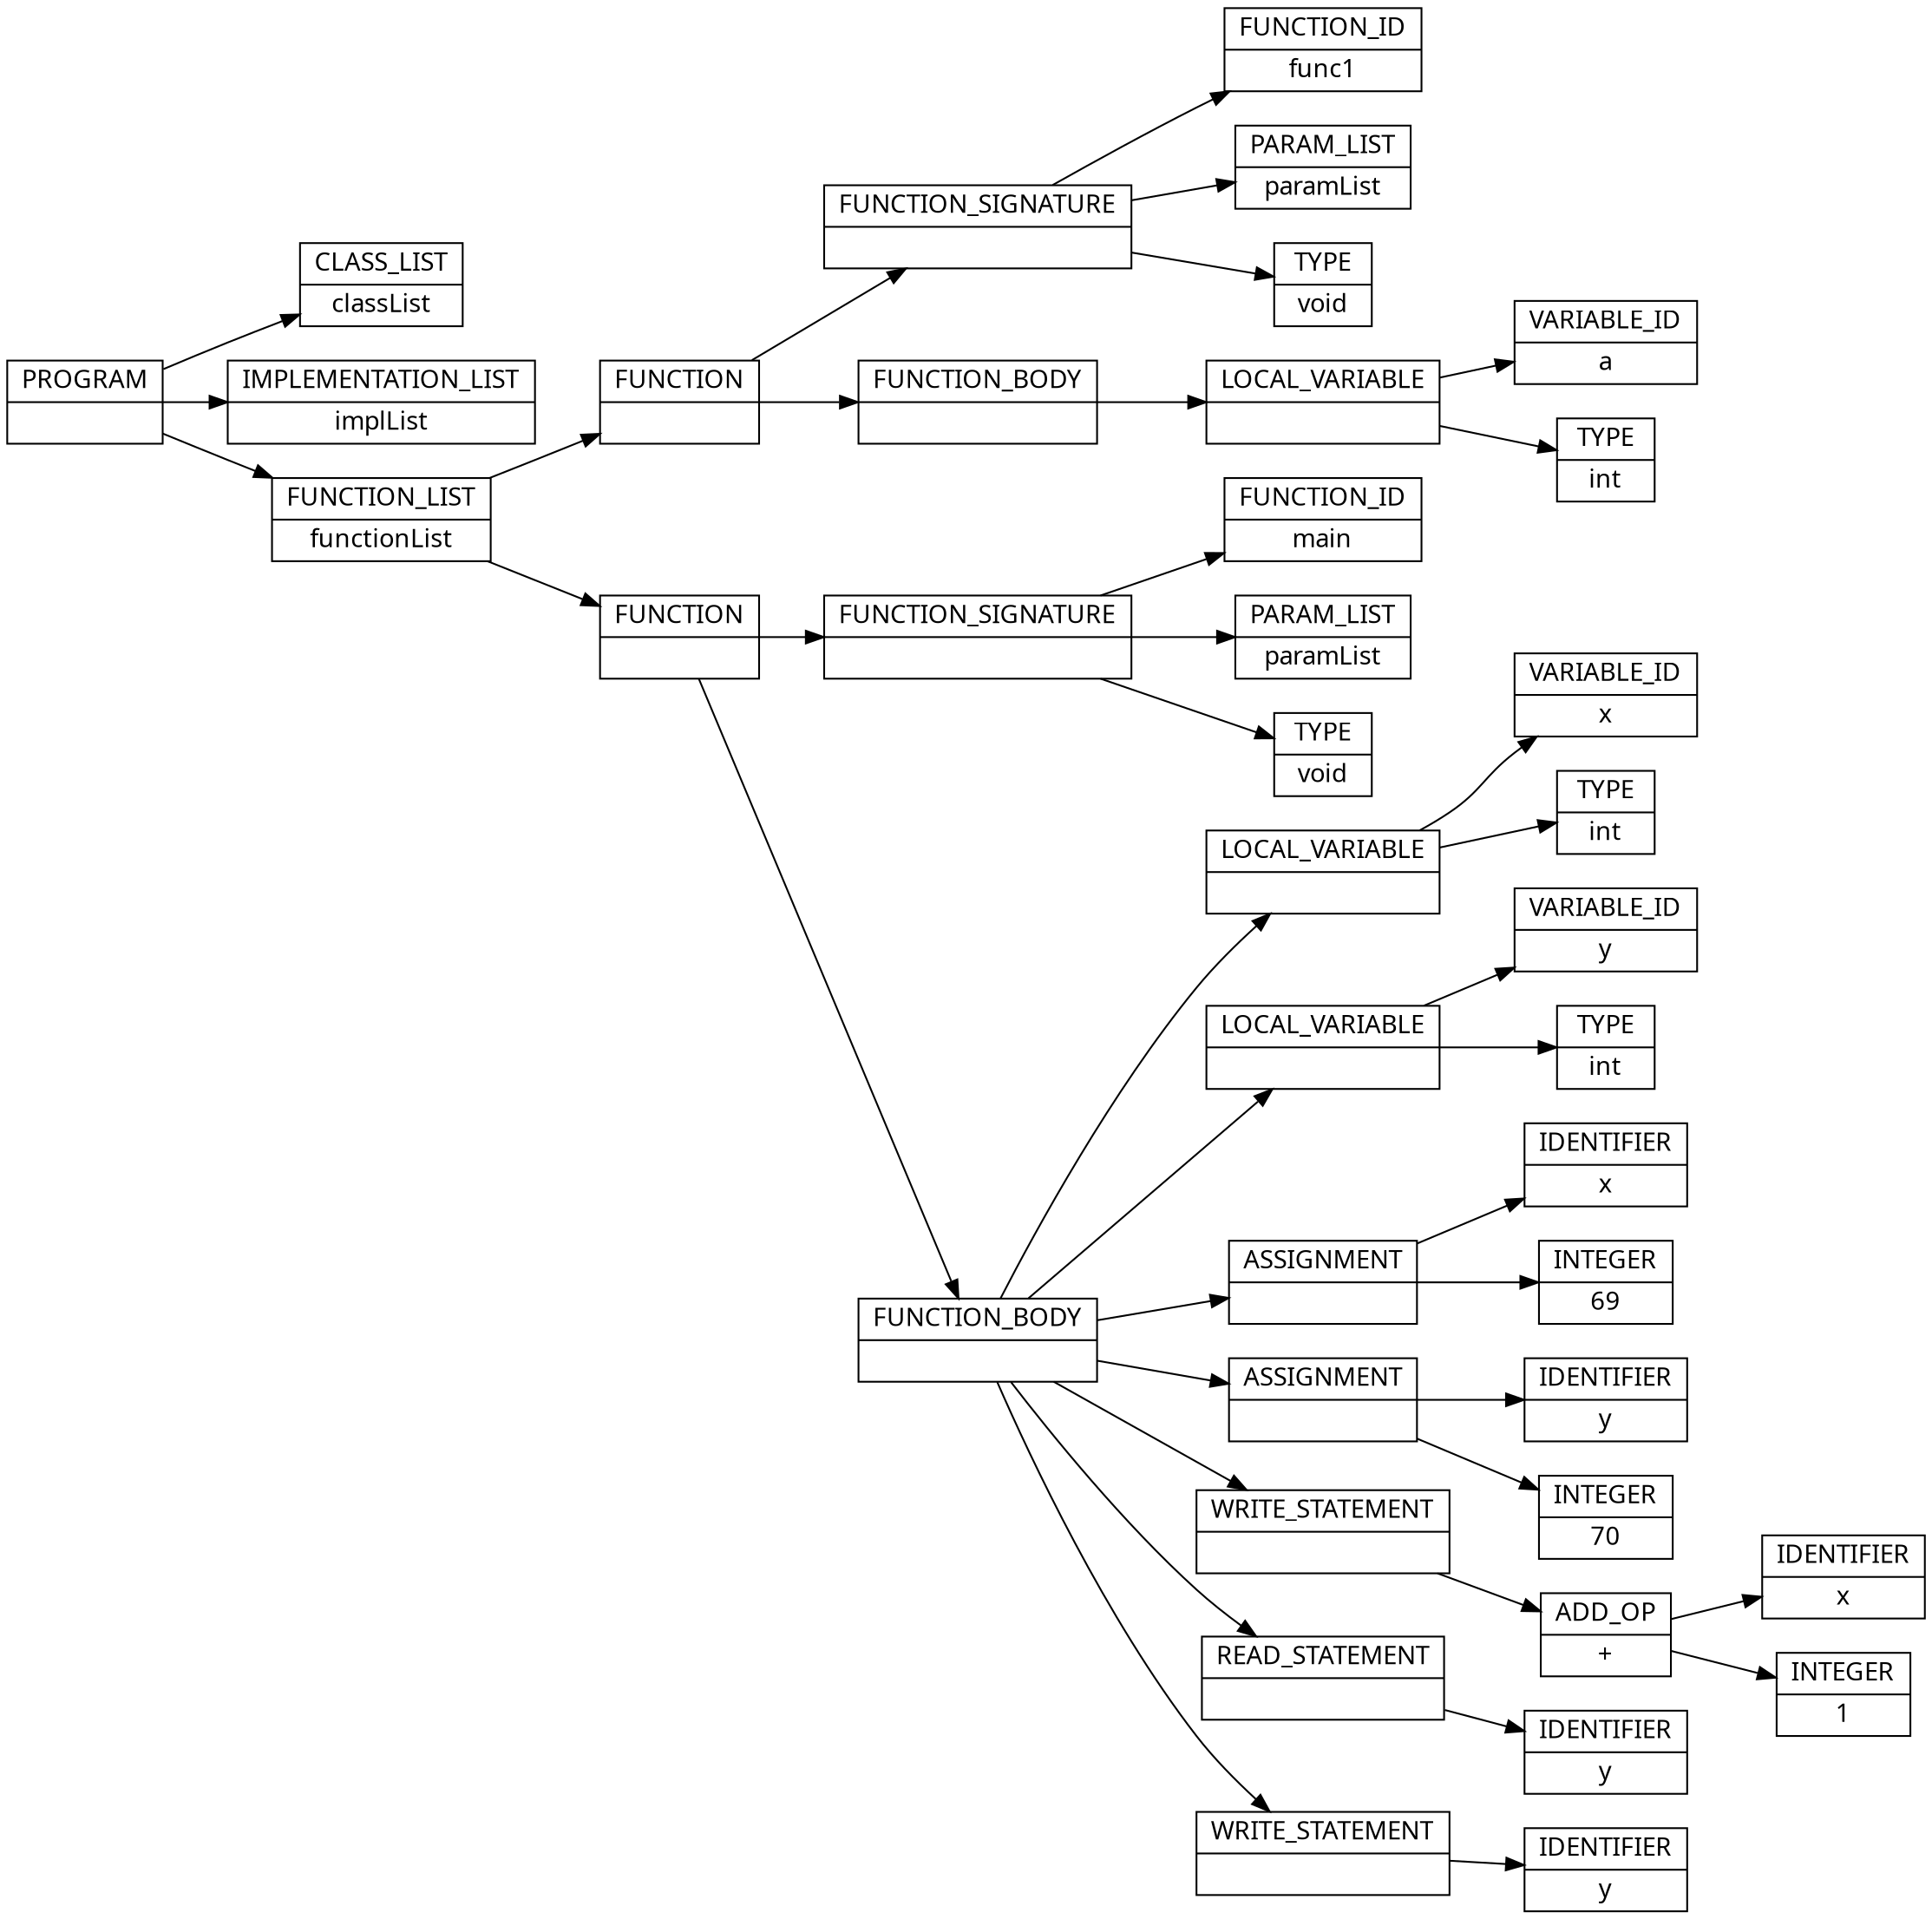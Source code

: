 digraph AST {
  node [shape=record];
    node [fontname=Sans];charset="UTF-8" splines=true splines=spline rankdir =LR
  node3 [label="PROGRAM |  "];
  node0 [label="CLASS_LIST | classList "];
  node1 [label="IMPLEMENTATION_LIST | implList "];
  node2 [label="FUNCTION_LIST | functionList "];
  node12 [label="FUNCTION |  "];
  node7 [label="FUNCTION_SIGNATURE |  "];
  node4 [label="FUNCTION_ID | func1 "];
  node5 [label="PARAM_LIST | paramList "];
  node6 [label="TYPE | void "];
  node8 [label="FUNCTION_BODY |  "];
  node11 [label="LOCAL_VARIABLE |  "];
  node9 [label="VARIABLE_ID | a "];
  node10 [label="TYPE | int "];
  node40 [label="FUNCTION |  "];
  node16 [label="FUNCTION_SIGNATURE |  "];
  node13 [label="FUNCTION_ID | main "];
  node14 [label="PARAM_LIST | paramList "];
  node15 [label="TYPE | void "];
  node17 [label="FUNCTION_BODY |  "];
  node20 [label="LOCAL_VARIABLE |  "];
  node18 [label="VARIABLE_ID | x "];
  node19 [label="TYPE | int "];
  node23 [label="LOCAL_VARIABLE |  "];
  node21 [label="VARIABLE_ID | y "];
  node22 [label="TYPE | int "];
  node27 [label="ASSIGNMENT |  "];
  node24 [label="IDENTIFIER | x "];
  node26 [label="INTEGER | 69 "];
  node31 [label="ASSIGNMENT |  "];
  node28 [label="IDENTIFIER | y "];
  node30 [label="INTEGER | 70 "];
  node35 [label="WRITE_STATEMENT |  "];
  node33 [label="ADD_OP | + "];
  node32 [label="IDENTIFIER | x "];
  node34 [label="INTEGER | 1 "];
  node37 [label="READ_STATEMENT |  "];
  node36 [label="IDENTIFIER | y "];
  node39 [label="WRITE_STATEMENT |  "];
  node38 [label="IDENTIFIER | y "];
  node3 -> node0;
  node3 -> node1;
  node3 -> node2;
  node2 -> node12;
  node12 -> node7;
  node7 -> node4;
  node7 -> node5;
  node7 -> node6;
  node12 -> node8;
  node8 -> node11;
  node11 -> node9;
  node11 -> node10;
  node2 -> node40;
  node40 -> node16;
  node16 -> node13;
  node16 -> node14;
  node16 -> node15;
  node40 -> node17;
  node17 -> node20;
  node20 -> node18;
  node20 -> node19;
  node17 -> node23;
  node23 -> node21;
  node23 -> node22;
  node17 -> node27;
  node27 -> node24;
  node27 -> node26;
  node17 -> node31;
  node31 -> node28;
  node31 -> node30;
  node17 -> node35;
  node35 -> node33;
  node33 -> node32;
  node33 -> node34;
  node17 -> node37;
  node37 -> node36;
  node17 -> node39;
  node39 -> node38;
}
